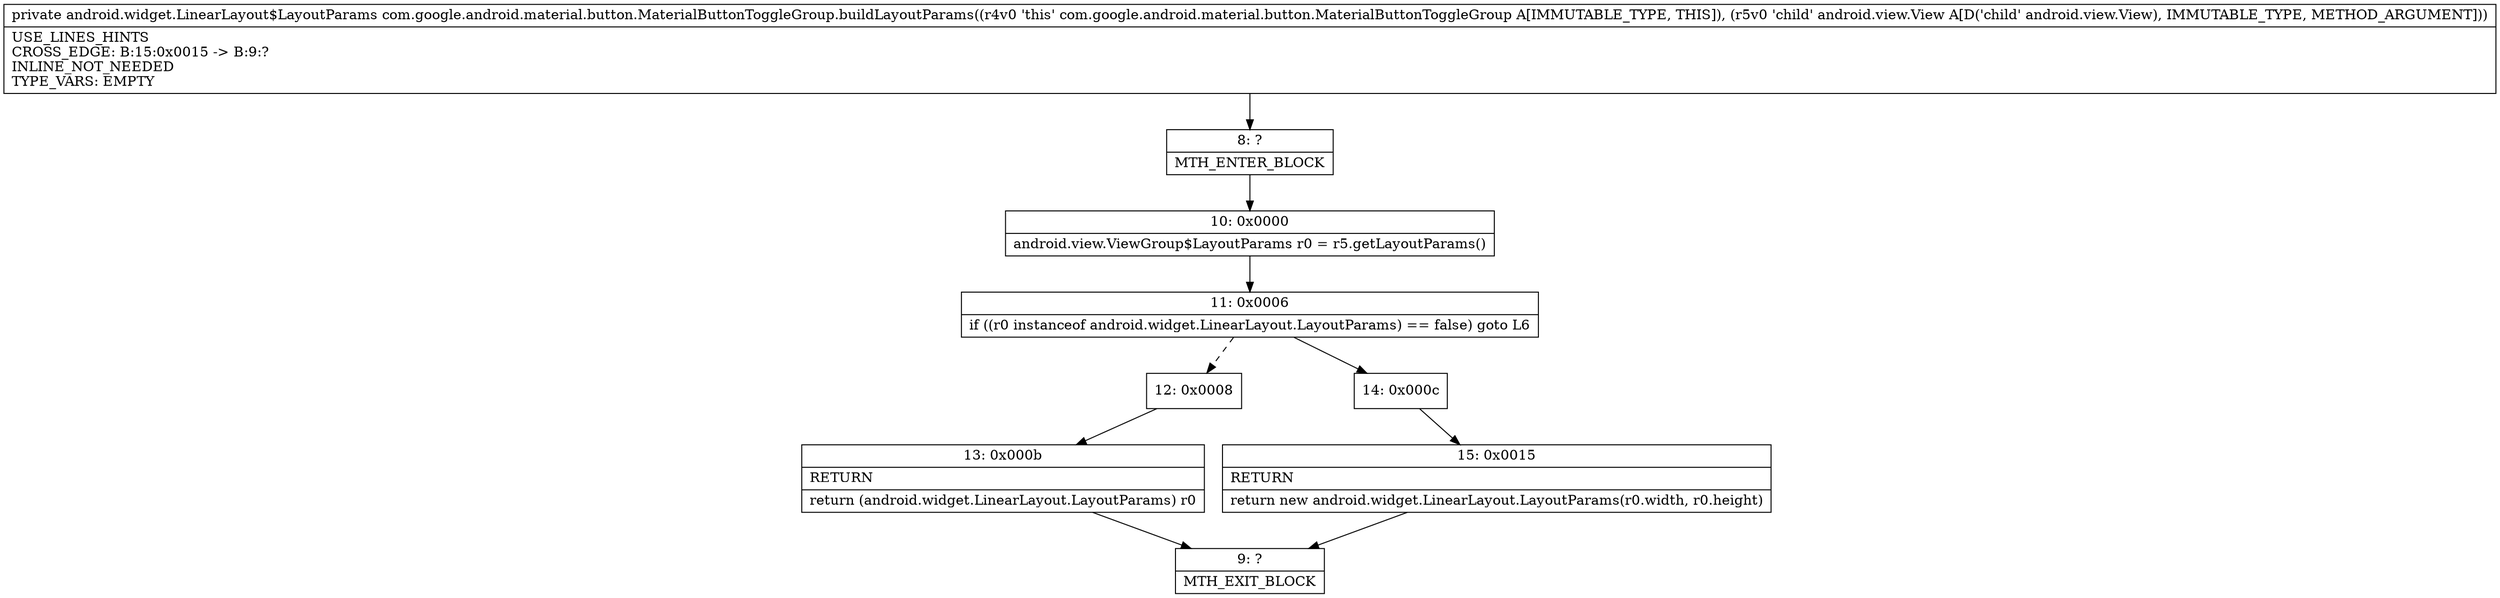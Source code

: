 digraph "CFG forcom.google.android.material.button.MaterialButtonToggleGroup.buildLayoutParams(Landroid\/view\/View;)Landroid\/widget\/LinearLayout$LayoutParams;" {
Node_8 [shape=record,label="{8\:\ ?|MTH_ENTER_BLOCK\l}"];
Node_10 [shape=record,label="{10\:\ 0x0000|android.view.ViewGroup$LayoutParams r0 = r5.getLayoutParams()\l}"];
Node_11 [shape=record,label="{11\:\ 0x0006|if ((r0 instanceof android.widget.LinearLayout.LayoutParams) == false) goto L6\l}"];
Node_12 [shape=record,label="{12\:\ 0x0008}"];
Node_13 [shape=record,label="{13\:\ 0x000b|RETURN\l|return (android.widget.LinearLayout.LayoutParams) r0\l}"];
Node_9 [shape=record,label="{9\:\ ?|MTH_EXIT_BLOCK\l}"];
Node_14 [shape=record,label="{14\:\ 0x000c}"];
Node_15 [shape=record,label="{15\:\ 0x0015|RETURN\l|return new android.widget.LinearLayout.LayoutParams(r0.width, r0.height)\l}"];
MethodNode[shape=record,label="{private android.widget.LinearLayout$LayoutParams com.google.android.material.button.MaterialButtonToggleGroup.buildLayoutParams((r4v0 'this' com.google.android.material.button.MaterialButtonToggleGroup A[IMMUTABLE_TYPE, THIS]), (r5v0 'child' android.view.View A[D('child' android.view.View), IMMUTABLE_TYPE, METHOD_ARGUMENT]))  | USE_LINES_HINTS\lCROSS_EDGE: B:15:0x0015 \-\> B:9:?\lINLINE_NOT_NEEDED\lTYPE_VARS: EMPTY\l}"];
MethodNode -> Node_8;Node_8 -> Node_10;
Node_10 -> Node_11;
Node_11 -> Node_12[style=dashed];
Node_11 -> Node_14;
Node_12 -> Node_13;
Node_13 -> Node_9;
Node_14 -> Node_15;
Node_15 -> Node_9;
}

